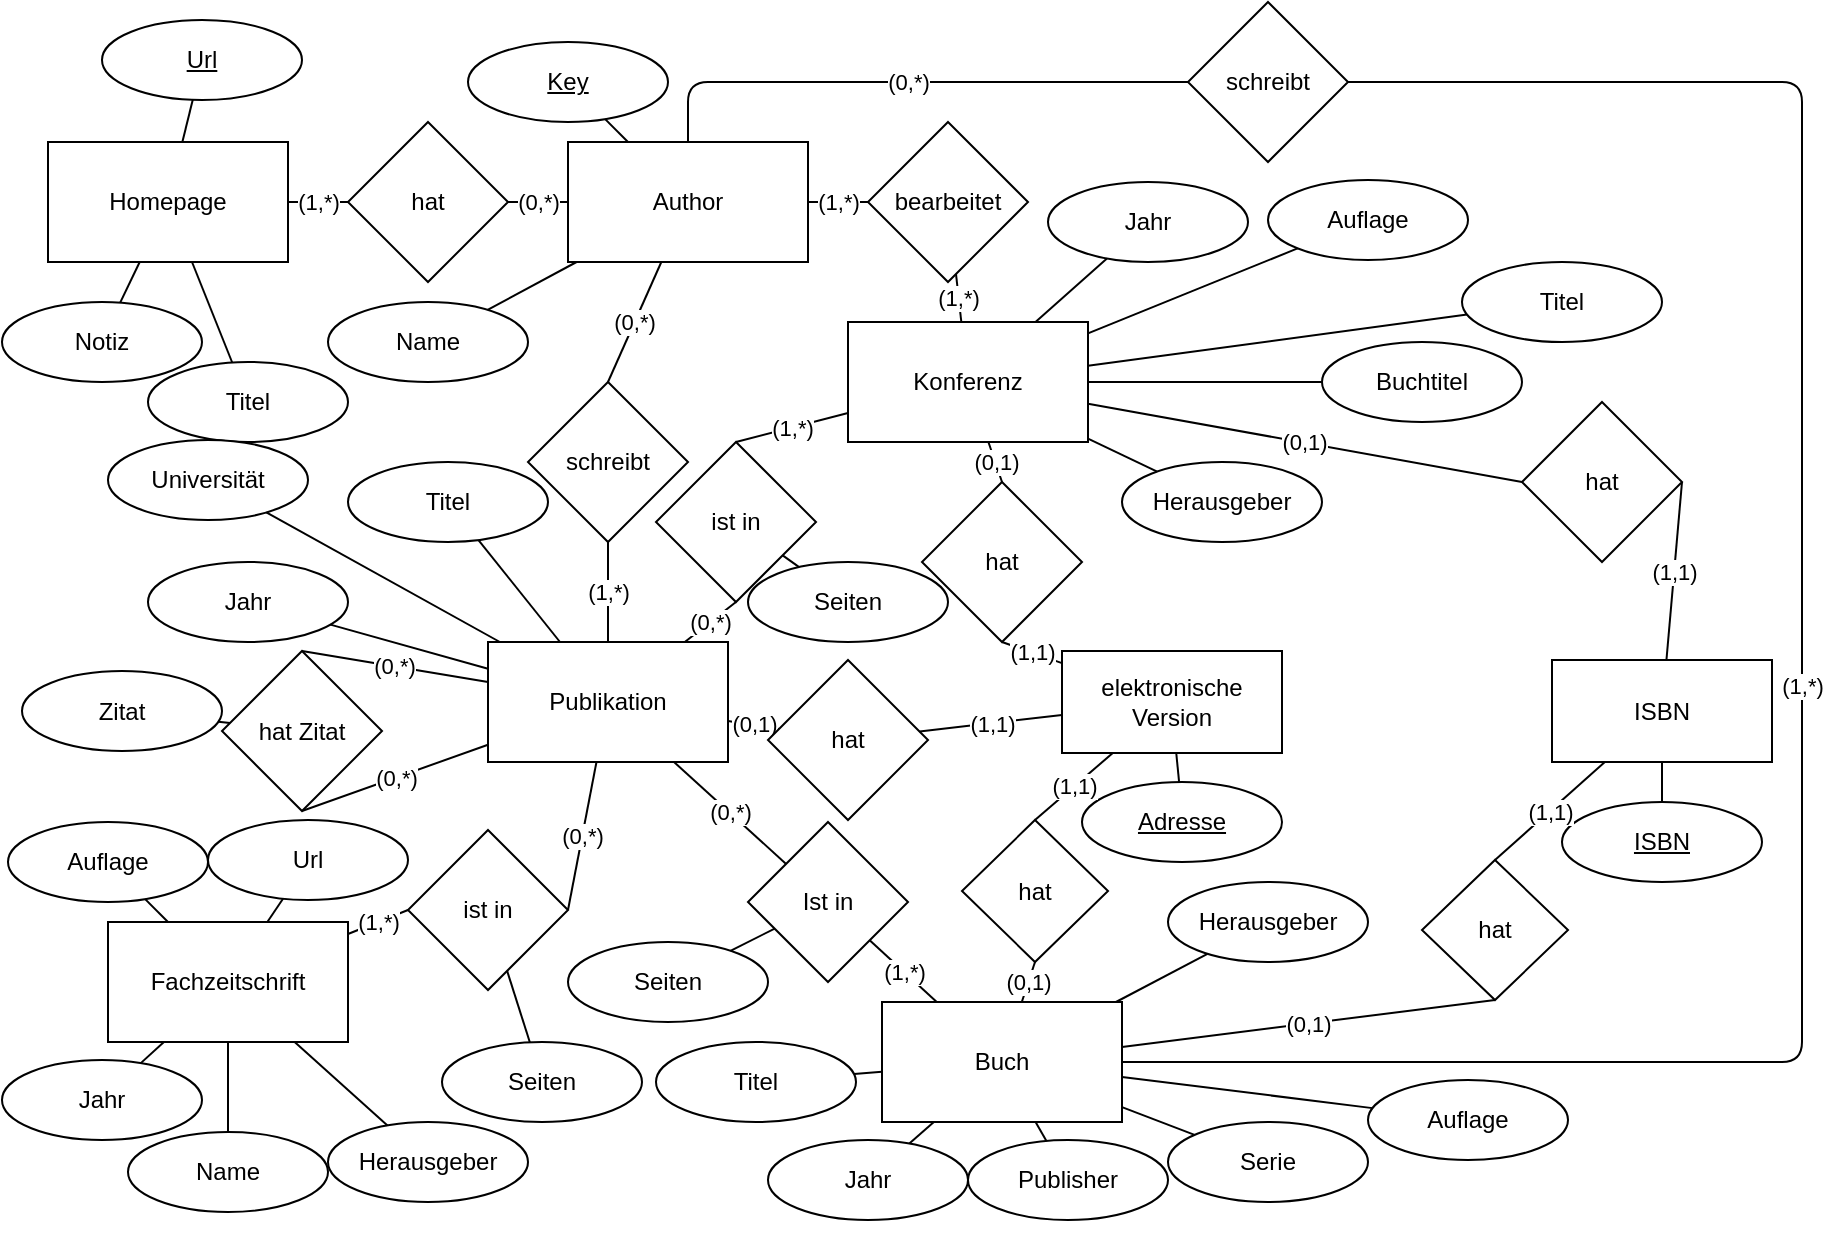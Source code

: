 <mxfile version="13.6.2" type="device"><diagram id="C5RBs43oDa-KdzZeNtuy" name="Page-1"><mxGraphModel dx="1851" dy="1968" grid="1" gridSize="10" guides="1" tooltips="1" connect="1" arrows="0" fold="1" page="1" pageScale="1" pageWidth="827" pageHeight="1169" math="0" shadow="0"><root><mxCell id="WIyWlLk6GJQsqaUBKTNV-0"/><mxCell id="WIyWlLk6GJQsqaUBKTNV-1" parent="WIyWlLk6GJQsqaUBKTNV-0"/><mxCell id="oEJQgW0mRoHbrsJGN1FC-0" value="Author" style="rounded=0;whiteSpace=wrap;html=1;" parent="WIyWlLk6GJQsqaUBKTNV-1" vertex="1"><mxGeometry x="-544" y="-1099" width="120" height="60" as="geometry"/></mxCell><mxCell id="oEJQgW0mRoHbrsJGN1FC-1" value="Publikation" style="rounded=0;whiteSpace=wrap;html=1;" parent="WIyWlLk6GJQsqaUBKTNV-1" vertex="1"><mxGeometry x="-584" y="-849" width="120" height="60" as="geometry"/></mxCell><mxCell id="oEJQgW0mRoHbrsJGN1FC-2" value="Fachzeitschrift" style="rounded=0;whiteSpace=wrap;html=1;" parent="WIyWlLk6GJQsqaUBKTNV-1" vertex="1"><mxGeometry x="-774" y="-709" width="120" height="60" as="geometry"/></mxCell><mxCell id="oEJQgW0mRoHbrsJGN1FC-3" value="schreibt" style="rhombus;whiteSpace=wrap;html=1;" parent="WIyWlLk6GJQsqaUBKTNV-1" vertex="1"><mxGeometry x="-564" y="-979" width="80" height="80" as="geometry"/></mxCell><mxCell id="oEJQgW0mRoHbrsJGN1FC-4" value="(0,*)" style="endArrow=none;html=1;entryX=1;entryY=0.5;entryDx=0;entryDy=0;" parent="WIyWlLk6GJQsqaUBKTNV-1" source="oEJQgW0mRoHbrsJGN1FC-1" target="7RF7-RUmmbfeRciBJdfx-2" edge="1"><mxGeometry width="50" height="50" relative="1" as="geometry"><mxPoint x="-464" y="-749" as="sourcePoint"/><mxPoint x="-404" y="-749" as="targetPoint"/><Array as="points"/></mxGeometry></mxCell><mxCell id="oEJQgW0mRoHbrsJGN1FC-6" value="(0,*)" style="endArrow=none;html=1;entryX=0.5;entryY=0;entryDx=0;entryDy=0;" parent="WIyWlLk6GJQsqaUBKTNV-1" source="oEJQgW0mRoHbrsJGN1FC-0" target="oEJQgW0mRoHbrsJGN1FC-3" edge="1"><mxGeometry width="50" height="50" relative="1" as="geometry"><mxPoint x="-324" y="-659" as="sourcePoint"/><mxPoint x="-274" y="-709" as="targetPoint"/></mxGeometry></mxCell><mxCell id="oEJQgW0mRoHbrsJGN1FC-7" value="(1,*)" style="endArrow=none;html=1;entryX=0.5;entryY=1;entryDx=0;entryDy=0;" parent="WIyWlLk6GJQsqaUBKTNV-1" source="oEJQgW0mRoHbrsJGN1FC-1" target="oEJQgW0mRoHbrsJGN1FC-3" edge="1"><mxGeometry width="50" height="50" relative="1" as="geometry"><mxPoint x="-454" y="-849" as="sourcePoint"/><mxPoint x="-404" y="-899" as="targetPoint"/></mxGeometry></mxCell><mxCell id="7RF7-RUmmbfeRciBJdfx-0" value="Konferenz" style="rounded=0;whiteSpace=wrap;html=1;" parent="WIyWlLk6GJQsqaUBKTNV-1" vertex="1"><mxGeometry x="-404" y="-1009" width="120" height="60" as="geometry"/></mxCell><mxCell id="7RF7-RUmmbfeRciBJdfx-1" value="(0,*)" style="endArrow=none;html=1;entryX=0.5;entryY=1;entryDx=0;entryDy=0;" parent="WIyWlLk6GJQsqaUBKTNV-1" source="oEJQgW0mRoHbrsJGN1FC-1" target="7RF7-RUmmbfeRciBJdfx-5" edge="1"><mxGeometry width="50" height="50" relative="1" as="geometry"><mxPoint x="-324" y="-659" as="sourcePoint"/><mxPoint x="-374" y="-839" as="targetPoint"/></mxGeometry></mxCell><mxCell id="7RF7-RUmmbfeRciBJdfx-2" value="ist in" style="rhombus;whiteSpace=wrap;html=1;" parent="WIyWlLk6GJQsqaUBKTNV-1" vertex="1"><mxGeometry x="-624" y="-755" width="80" height="80" as="geometry"/></mxCell><mxCell id="7RF7-RUmmbfeRciBJdfx-3" value="(1,*)" style="endArrow=none;html=1;exitX=0;exitY=0.5;exitDx=0;exitDy=0;" parent="WIyWlLk6GJQsqaUBKTNV-1" source="7RF7-RUmmbfeRciBJdfx-2" target="oEJQgW0mRoHbrsJGN1FC-2" edge="1"><mxGeometry width="50" height="50" relative="1" as="geometry"><mxPoint x="-324" y="-659" as="sourcePoint"/><mxPoint x="-274" y="-709" as="targetPoint"/></mxGeometry></mxCell><mxCell id="7RF7-RUmmbfeRciBJdfx-5" value="ist in" style="rhombus;whiteSpace=wrap;html=1;" parent="WIyWlLk6GJQsqaUBKTNV-1" vertex="1"><mxGeometry x="-500" y="-949" width="80" height="80" as="geometry"/></mxCell><mxCell id="7RF7-RUmmbfeRciBJdfx-6" value="(1,*)" style="endArrow=none;html=1;entryX=0.5;entryY=0;entryDx=0;entryDy=0;" parent="WIyWlLk6GJQsqaUBKTNV-1" source="7RF7-RUmmbfeRciBJdfx-0" target="7RF7-RUmmbfeRciBJdfx-5" edge="1"><mxGeometry width="50" height="50" relative="1" as="geometry"><mxPoint x="-324" y="-659" as="sourcePoint"/><mxPoint x="-274" y="-709" as="targetPoint"/></mxGeometry></mxCell><mxCell id="7RF7-RUmmbfeRciBJdfx-7" style="edgeStyle=none;shape=link;rounded=0;orthogonalLoop=1;jettySize=auto;html=1;exitX=1;exitY=0.5;exitDx=0;exitDy=0;" parent="WIyWlLk6GJQsqaUBKTNV-1" source="oEJQgW0mRoHbrsJGN1FC-1" target="oEJQgW0mRoHbrsJGN1FC-1" edge="1"><mxGeometry relative="1" as="geometry"/></mxCell><mxCell id="7RF7-RUmmbfeRciBJdfx-12" value="Auflage" style="ellipse;whiteSpace=wrap;html=1;align=center;" parent="WIyWlLk6GJQsqaUBKTNV-1" vertex="1"><mxGeometry x="-824" y="-759" width="100" height="40" as="geometry"/></mxCell><mxCell id="7RF7-RUmmbfeRciBJdfx-14" value="&lt;u&gt;Key&lt;/u&gt;" style="ellipse;whiteSpace=wrap;html=1;align=center;" parent="WIyWlLk6GJQsqaUBKTNV-1" vertex="1"><mxGeometry x="-594" y="-1149" width="100" height="40" as="geometry"/></mxCell><mxCell id="7RF7-RUmmbfeRciBJdfx-15" value="" style="endArrow=none;html=1;" parent="WIyWlLk6GJQsqaUBKTNV-1" source="7RF7-RUmmbfeRciBJdfx-14" target="oEJQgW0mRoHbrsJGN1FC-0" edge="1"><mxGeometry width="50" height="50" relative="1" as="geometry"><mxPoint x="-324" y="-659" as="sourcePoint"/><mxPoint x="-274" y="-709" as="targetPoint"/></mxGeometry></mxCell><mxCell id="7RF7-RUmmbfeRciBJdfx-17" value="" style="endArrow=none;html=1;" parent="WIyWlLk6GJQsqaUBKTNV-1" source="7RF7-RUmmbfeRciBJdfx-12" target="oEJQgW0mRoHbrsJGN1FC-2" edge="1"><mxGeometry width="50" height="50" relative="1" as="geometry"><mxPoint x="-324" y="-659" as="sourcePoint"/><mxPoint x="-274" y="-709" as="targetPoint"/></mxGeometry></mxCell><mxCell id="7RF7-RUmmbfeRciBJdfx-18" value="Name" style="ellipse;whiteSpace=wrap;html=1;align=center;" parent="WIyWlLk6GJQsqaUBKTNV-1" vertex="1"><mxGeometry x="-764" y="-604" width="100" height="40" as="geometry"/></mxCell><mxCell id="7RF7-RUmmbfeRciBJdfx-19" value="" style="endArrow=none;html=1;" parent="WIyWlLk6GJQsqaUBKTNV-1" source="7RF7-RUmmbfeRciBJdfx-18" target="oEJQgW0mRoHbrsJGN1FC-2" edge="1"><mxGeometry width="50" height="50" relative="1" as="geometry"><mxPoint x="-782.858" y="-508.684" as="sourcePoint"/><mxPoint x="-274" y="-709" as="targetPoint"/></mxGeometry></mxCell><mxCell id="7RF7-RUmmbfeRciBJdfx-20" value="Titel" style="ellipse;whiteSpace=wrap;html=1;align=center;" parent="WIyWlLk6GJQsqaUBKTNV-1" vertex="1"><mxGeometry x="-97" y="-1039" width="100" height="40" as="geometry"/></mxCell><mxCell id="7RF7-RUmmbfeRciBJdfx-21" value="" style="endArrow=none;html=1;" parent="WIyWlLk6GJQsqaUBKTNV-1" source="7RF7-RUmmbfeRciBJdfx-20" target="7RF7-RUmmbfeRciBJdfx-0" edge="1"><mxGeometry width="50" height="50" relative="1" as="geometry"><mxPoint x="-324" y="-659" as="sourcePoint"/><mxPoint x="-274" y="-709" as="targetPoint"/></mxGeometry></mxCell><mxCell id="7RF7-RUmmbfeRciBJdfx-22" value="Titel" style="ellipse;whiteSpace=wrap;html=1;align=center;" parent="WIyWlLk6GJQsqaUBKTNV-1" vertex="1"><mxGeometry x="-654" y="-939" width="100" height="40" as="geometry"/></mxCell><mxCell id="7RF7-RUmmbfeRciBJdfx-23" value="" style="endArrow=none;html=1;" parent="WIyWlLk6GJQsqaUBKTNV-1" source="7RF7-RUmmbfeRciBJdfx-22" target="oEJQgW0mRoHbrsJGN1FC-1" edge="1"><mxGeometry width="50" height="50" relative="1" as="geometry"><mxPoint x="-324" y="-659" as="sourcePoint"/><mxPoint x="-274" y="-709" as="targetPoint"/></mxGeometry></mxCell><mxCell id="7RF7-RUmmbfeRciBJdfx-24" value="Jahr" style="ellipse;whiteSpace=wrap;html=1;align=center;" parent="WIyWlLk6GJQsqaUBKTNV-1" vertex="1"><mxGeometry x="-827" y="-640" width="100" height="40" as="geometry"/></mxCell><mxCell id="7RF7-RUmmbfeRciBJdfx-25" value="" style="endArrow=none;html=1;" parent="WIyWlLk6GJQsqaUBKTNV-1" source="7RF7-RUmmbfeRciBJdfx-24" target="oEJQgW0mRoHbrsJGN1FC-2" edge="1"><mxGeometry width="50" height="50" relative="1" as="geometry"><mxPoint x="-274" y="-709" as="sourcePoint"/><mxPoint x="-314" y="-749" as="targetPoint"/></mxGeometry></mxCell><mxCell id="7RF7-RUmmbfeRciBJdfx-26" value="Jahr" style="ellipse;whiteSpace=wrap;html=1;align=center;" parent="WIyWlLk6GJQsqaUBKTNV-1" vertex="1"><mxGeometry x="-304" y="-1079" width="100" height="40" as="geometry"/></mxCell><mxCell id="7RF7-RUmmbfeRciBJdfx-27" value="Auflage" style="ellipse;whiteSpace=wrap;html=1;align=center;" parent="WIyWlLk6GJQsqaUBKTNV-1" vertex="1"><mxGeometry x="-194" y="-1080" width="100" height="40" as="geometry"/></mxCell><mxCell id="7RF7-RUmmbfeRciBJdfx-28" style="edgeStyle=none;rounded=0;orthogonalLoop=1;jettySize=auto;html=1;exitX=0.5;exitY=1;exitDx=0;exitDy=0;" parent="WIyWlLk6GJQsqaUBKTNV-1" source="7RF7-RUmmbfeRciBJdfx-26" target="7RF7-RUmmbfeRciBJdfx-26" edge="1"><mxGeometry relative="1" as="geometry"/></mxCell><mxCell id="7RF7-RUmmbfeRciBJdfx-31" value="" style="endArrow=none;html=1;" parent="WIyWlLk6GJQsqaUBKTNV-1" source="7RF7-RUmmbfeRciBJdfx-0" target="7RF7-RUmmbfeRciBJdfx-26" edge="1"><mxGeometry width="50" height="50" relative="1" as="geometry"><mxPoint x="-344" y="-759" as="sourcePoint"/><mxPoint x="-294" y="-809" as="targetPoint"/></mxGeometry></mxCell><mxCell id="7RF7-RUmmbfeRciBJdfx-32" value="" style="endArrow=none;html=1;" parent="WIyWlLk6GJQsqaUBKTNV-1" source="7RF7-RUmmbfeRciBJdfx-27" target="7RF7-RUmmbfeRciBJdfx-0" edge="1"><mxGeometry width="50" height="50" relative="1" as="geometry"><mxPoint x="-344" y="-759" as="sourcePoint"/><mxPoint x="-294" y="-809" as="targetPoint"/></mxGeometry></mxCell><mxCell id="7RF7-RUmmbfeRciBJdfx-33" value="Buchtitel" style="ellipse;whiteSpace=wrap;html=1;align=center;" parent="WIyWlLk6GJQsqaUBKTNV-1" vertex="1"><mxGeometry x="-167" y="-999" width="100" height="40" as="geometry"/></mxCell><mxCell id="7RF7-RUmmbfeRciBJdfx-34" value="" style="endArrow=none;html=1;" parent="WIyWlLk6GJQsqaUBKTNV-1" source="7RF7-RUmmbfeRciBJdfx-0" target="7RF7-RUmmbfeRciBJdfx-33" edge="1"><mxGeometry width="50" height="50" relative="1" as="geometry"><mxPoint x="-344" y="-759" as="sourcePoint"/><mxPoint x="-294" y="-809" as="targetPoint"/></mxGeometry></mxCell><mxCell id="7RF7-RUmmbfeRciBJdfx-40" value="bearbeitet" style="rhombus;whiteSpace=wrap;html=1;" parent="WIyWlLk6GJQsqaUBKTNV-1" vertex="1"><mxGeometry x="-394" y="-1109" width="80" height="80" as="geometry"/></mxCell><mxCell id="7RF7-RUmmbfeRciBJdfx-41" value="(1,*)" style="endArrow=none;html=1;" parent="WIyWlLk6GJQsqaUBKTNV-1" source="7RF7-RUmmbfeRciBJdfx-40" target="7RF7-RUmmbfeRciBJdfx-0" edge="1"><mxGeometry width="50" height="50" relative="1" as="geometry"><mxPoint x="-344" y="-759" as="sourcePoint"/><mxPoint x="-294" y="-809" as="targetPoint"/></mxGeometry></mxCell><mxCell id="7RF7-RUmmbfeRciBJdfx-42" value="(1,*)" style="endArrow=none;html=1;" parent="WIyWlLk6GJQsqaUBKTNV-1" source="oEJQgW0mRoHbrsJGN1FC-0" target="7RF7-RUmmbfeRciBJdfx-40" edge="1"><mxGeometry width="50" height="50" relative="1" as="geometry"><mxPoint x="-133" y="-1129" as="sourcePoint"/><mxPoint x="-294" y="-809" as="targetPoint"/></mxGeometry></mxCell><mxCell id="ahURYsATMnRJdRj4QuKI-2" value="(0,1)" style="endArrow=none;html=1;" parent="WIyWlLk6GJQsqaUBKTNV-1" source="p8CwVNUul-gLCD8hfV4i-16" target="oEJQgW0mRoHbrsJGN1FC-1" edge="1"><mxGeometry width="50" height="50" relative="1" as="geometry"><mxPoint x="-544" y="-689" as="sourcePoint"/><mxPoint x="-274" y="-709" as="targetPoint"/></mxGeometry></mxCell><mxCell id="p8CwVNUul-gLCD8hfV4i-0" value="Buch" style="rounded=0;whiteSpace=wrap;html=1;" parent="WIyWlLk6GJQsqaUBKTNV-1" vertex="1"><mxGeometry x="-387" y="-669" width="120" height="60" as="geometry"/></mxCell><mxCell id="p8CwVNUul-gLCD8hfV4i-1" value="Titel" style="ellipse;whiteSpace=wrap;html=1;align=center;" parent="WIyWlLk6GJQsqaUBKTNV-1" vertex="1"><mxGeometry x="-500" y="-649" width="100" height="40" as="geometry"/></mxCell><mxCell id="p8CwVNUul-gLCD8hfV4i-2" value="Jahr" style="ellipse;whiteSpace=wrap;html=1;align=center;" parent="WIyWlLk6GJQsqaUBKTNV-1" vertex="1"><mxGeometry x="-444" y="-600" width="100" height="40" as="geometry"/></mxCell><mxCell id="p8CwVNUul-gLCD8hfV4i-3" value="Publisher" style="ellipse;whiteSpace=wrap;html=1;align=center;" parent="WIyWlLk6GJQsqaUBKTNV-1" vertex="1"><mxGeometry x="-344" y="-600" width="100" height="40" as="geometry"/></mxCell><mxCell id="p8CwVNUul-gLCD8hfV4i-4" style="edgeStyle=orthogonalEdgeStyle;rounded=0;orthogonalLoop=1;jettySize=auto;html=1;exitX=0.5;exitY=1;exitDx=0;exitDy=0;" parent="WIyWlLk6GJQsqaUBKTNV-1" source="p8CwVNUul-gLCD8hfV4i-3" target="p8CwVNUul-gLCD8hfV4i-3" edge="1"><mxGeometry relative="1" as="geometry"/></mxCell><mxCell id="p8CwVNUul-gLCD8hfV4i-5" value="Url" style="ellipse;whiteSpace=wrap;html=1;align=center;" parent="WIyWlLk6GJQsqaUBKTNV-1" vertex="1"><mxGeometry x="-724" y="-760" width="100" height="40" as="geometry"/></mxCell><mxCell id="p8CwVNUul-gLCD8hfV4i-6" value="" style="endArrow=none;html=1;" parent="WIyWlLk6GJQsqaUBKTNV-1" source="p8CwVNUul-gLCD8hfV4i-5" target="oEJQgW0mRoHbrsJGN1FC-2" edge="1"><mxGeometry width="50" height="50" relative="1" as="geometry"><mxPoint x="-324" y="-659" as="sourcePoint"/><mxPoint x="-274" y="-709" as="targetPoint"/></mxGeometry></mxCell><mxCell id="p8CwVNUul-gLCD8hfV4i-7" value="" style="endArrow=none;html=1;" parent="WIyWlLk6GJQsqaUBKTNV-1" source="p8CwVNUul-gLCD8hfV4i-0" target="p8CwVNUul-gLCD8hfV4i-1" edge="1"><mxGeometry width="50" height="50" relative="1" as="geometry"><mxPoint x="-324" y="-659" as="sourcePoint"/><mxPoint x="-274" y="-709" as="targetPoint"/></mxGeometry></mxCell><mxCell id="p8CwVNUul-gLCD8hfV4i-8" value="" style="endArrow=none;html=1;" parent="WIyWlLk6GJQsqaUBKTNV-1" source="p8CwVNUul-gLCD8hfV4i-0" target="p8CwVNUul-gLCD8hfV4i-2" edge="1"><mxGeometry width="50" height="50" relative="1" as="geometry"><mxPoint x="-324" y="-659" as="sourcePoint"/><mxPoint x="-274" y="-709" as="targetPoint"/></mxGeometry></mxCell><mxCell id="p8CwVNUul-gLCD8hfV4i-9" value="" style="endArrow=none;html=1;" parent="WIyWlLk6GJQsqaUBKTNV-1" source="p8CwVNUul-gLCD8hfV4i-3" target="p8CwVNUul-gLCD8hfV4i-0" edge="1"><mxGeometry width="50" height="50" relative="1" as="geometry"><mxPoint x="-324" y="-659" as="sourcePoint"/><mxPoint x="-274" y="-709" as="targetPoint"/></mxGeometry></mxCell><mxCell id="p8CwVNUul-gLCD8hfV4i-10" value="Ist in" style="rhombus;whiteSpace=wrap;html=1;" parent="WIyWlLk6GJQsqaUBKTNV-1" vertex="1"><mxGeometry x="-454" y="-759" width="80" height="80" as="geometry"/></mxCell><mxCell id="p8CwVNUul-gLCD8hfV4i-11" value="(0,*)" style="endArrow=none;html=1;" parent="WIyWlLk6GJQsqaUBKTNV-1" source="p8CwVNUul-gLCD8hfV4i-10" target="oEJQgW0mRoHbrsJGN1FC-1" edge="1"><mxGeometry width="50" height="50" relative="1" as="geometry"><mxPoint x="-324" y="-659" as="sourcePoint"/><mxPoint x="-274" y="-709" as="targetPoint"/></mxGeometry></mxCell><mxCell id="p8CwVNUul-gLCD8hfV4i-12" value="(1,*)" style="endArrow=none;html=1;" parent="WIyWlLk6GJQsqaUBKTNV-1" source="p8CwVNUul-gLCD8hfV4i-10" target="p8CwVNUul-gLCD8hfV4i-0" edge="1"><mxGeometry width="50" height="50" relative="1" as="geometry"><mxPoint x="-324" y="-659" as="sourcePoint"/><mxPoint x="-274" y="-709" as="targetPoint"/></mxGeometry></mxCell><mxCell id="p8CwVNUul-gLCD8hfV4i-14" value="elektronische Version" style="rounded=0;whiteSpace=wrap;html=1;" parent="WIyWlLk6GJQsqaUBKTNV-1" vertex="1"><mxGeometry x="-297" y="-844.5" width="110" height="51" as="geometry"/></mxCell><mxCell id="p8CwVNUul-gLCD8hfV4i-16" value="hat" style="rhombus;whiteSpace=wrap;html=1;" parent="WIyWlLk6GJQsqaUBKTNV-1" vertex="1"><mxGeometry x="-444" y="-840" width="80" height="80" as="geometry"/></mxCell><mxCell id="p8CwVNUul-gLCD8hfV4i-17" value="(1,1)" style="endArrow=none;html=1;" parent="WIyWlLk6GJQsqaUBKTNV-1" source="p8CwVNUul-gLCD8hfV4i-16" target="p8CwVNUul-gLCD8hfV4i-14" edge="1"><mxGeometry width="50" height="50" relative="1" as="geometry"><mxPoint x="-324" y="-659" as="sourcePoint"/><mxPoint x="-274" y="-709" as="targetPoint"/></mxGeometry></mxCell><mxCell id="p8CwVNUul-gLCD8hfV4i-18" value="&lt;u&gt;Adresse&lt;/u&gt;" style="ellipse;whiteSpace=wrap;html=1;align=center;" parent="WIyWlLk6GJQsqaUBKTNV-1" vertex="1"><mxGeometry x="-287" y="-779" width="100" height="40" as="geometry"/></mxCell><mxCell id="p8CwVNUul-gLCD8hfV4i-19" value="" style="endArrow=none;html=1;" parent="WIyWlLk6GJQsqaUBKTNV-1" source="p8CwVNUul-gLCD8hfV4i-18" target="p8CwVNUul-gLCD8hfV4i-14" edge="1"><mxGeometry width="50" height="50" relative="1" as="geometry"><mxPoint x="-324" y="-659" as="sourcePoint"/><mxPoint x="-274" y="-709" as="targetPoint"/></mxGeometry></mxCell><mxCell id="p8CwVNUul-gLCD8hfV4i-22" style="edgeStyle=orthogonalEdgeStyle;rounded=0;orthogonalLoop=1;jettySize=auto;html=1;exitX=0.5;exitY=1;exitDx=0;exitDy=0;" parent="WIyWlLk6GJQsqaUBKTNV-1" source="7RF7-RUmmbfeRciBJdfx-18" target="7RF7-RUmmbfeRciBJdfx-18" edge="1"><mxGeometry relative="1" as="geometry"/></mxCell><mxCell id="p8CwVNUul-gLCD8hfV4i-23" value="Seiten" style="ellipse;whiteSpace=wrap;html=1;align=center;" parent="WIyWlLk6GJQsqaUBKTNV-1" vertex="1"><mxGeometry x="-607" y="-649" width="100" height="40" as="geometry"/></mxCell><mxCell id="p8CwVNUul-gLCD8hfV4i-24" value="" style="endArrow=none;html=1;" parent="WIyWlLk6GJQsqaUBKTNV-1" source="p8CwVNUul-gLCD8hfV4i-23" target="7RF7-RUmmbfeRciBJdfx-2" edge="1"><mxGeometry width="50" height="50" relative="1" as="geometry"><mxPoint x="-324" y="-659" as="sourcePoint"/><mxPoint x="-274" y="-709" as="targetPoint"/></mxGeometry></mxCell><mxCell id="p8CwVNUul-gLCD8hfV4i-25" value="Homepage" style="rounded=0;whiteSpace=wrap;html=1;" parent="WIyWlLk6GJQsqaUBKTNV-1" vertex="1"><mxGeometry x="-804" y="-1099" width="120" height="60" as="geometry"/></mxCell><mxCell id="p8CwVNUul-gLCD8hfV4i-26" value="hat" style="rhombus;whiteSpace=wrap;html=1;" parent="WIyWlLk6GJQsqaUBKTNV-1" vertex="1"><mxGeometry x="-654" y="-1109" width="80" height="80" as="geometry"/></mxCell><mxCell id="p8CwVNUul-gLCD8hfV4i-27" value="(0,*)" style="endArrow=none;html=1;" parent="WIyWlLk6GJQsqaUBKTNV-1" source="oEJQgW0mRoHbrsJGN1FC-0" target="p8CwVNUul-gLCD8hfV4i-26" edge="1"><mxGeometry width="50" height="50" relative="1" as="geometry"><mxPoint x="-324" y="-959" as="sourcePoint"/><mxPoint x="-274" y="-1009" as="targetPoint"/></mxGeometry></mxCell><mxCell id="p8CwVNUul-gLCD8hfV4i-28" value="(1,*)" style="endArrow=none;html=1;" parent="WIyWlLk6GJQsqaUBKTNV-1" source="p8CwVNUul-gLCD8hfV4i-26" target="p8CwVNUul-gLCD8hfV4i-25" edge="1"><mxGeometry width="50" height="50" relative="1" as="geometry"><mxPoint x="-324" y="-959" as="sourcePoint"/><mxPoint x="-274" y="-1009" as="targetPoint"/></mxGeometry></mxCell><mxCell id="p8CwVNUul-gLCD8hfV4i-29" value="Titel" style="ellipse;whiteSpace=wrap;html=1;align=center;" parent="WIyWlLk6GJQsqaUBKTNV-1" vertex="1"><mxGeometry x="-754" y="-989" width="100" height="40" as="geometry"/></mxCell><mxCell id="p8CwVNUul-gLCD8hfV4i-30" value="&lt;u&gt;Url&lt;/u&gt;" style="ellipse;whiteSpace=wrap;html=1;align=center;" parent="WIyWlLk6GJQsqaUBKTNV-1" vertex="1"><mxGeometry x="-777" y="-1160" width="100" height="40" as="geometry"/></mxCell><mxCell id="p8CwVNUul-gLCD8hfV4i-31" value="" style="endArrow=none;html=1;" parent="WIyWlLk6GJQsqaUBKTNV-1" source="p8CwVNUul-gLCD8hfV4i-29" target="p8CwVNUul-gLCD8hfV4i-25" edge="1"><mxGeometry width="50" height="50" relative="1" as="geometry"><mxPoint x="-504" y="-979" as="sourcePoint"/><mxPoint x="-454" y="-1029" as="targetPoint"/></mxGeometry></mxCell><mxCell id="p8CwVNUul-gLCD8hfV4i-32" value="" style="endArrow=none;html=1;" parent="WIyWlLk6GJQsqaUBKTNV-1" source="p8CwVNUul-gLCD8hfV4i-30" target="p8CwVNUul-gLCD8hfV4i-25" edge="1"><mxGeometry width="50" height="50" relative="1" as="geometry"><mxPoint x="-504" y="-979" as="sourcePoint"/><mxPoint x="-454" y="-1029" as="targetPoint"/></mxGeometry></mxCell><mxCell id="p8CwVNUul-gLCD8hfV4i-33" value="Notiz" style="ellipse;whiteSpace=wrap;html=1;align=center;" parent="WIyWlLk6GJQsqaUBKTNV-1" vertex="1"><mxGeometry x="-827" y="-1019" width="100" height="40" as="geometry"/></mxCell><mxCell id="p8CwVNUul-gLCD8hfV4i-34" value="" style="endArrow=none;html=1;" parent="WIyWlLk6GJQsqaUBKTNV-1" source="p8CwVNUul-gLCD8hfV4i-33" target="p8CwVNUul-gLCD8hfV4i-25" edge="1"><mxGeometry width="50" height="50" relative="1" as="geometry"><mxPoint x="-504" y="-979" as="sourcePoint"/><mxPoint x="-454" y="-1029" as="targetPoint"/></mxGeometry></mxCell><mxCell id="eSTzLzu6YbMAE7SeqbQx-0" value="hat Zitat" style="rhombus;whiteSpace=wrap;html=1;" parent="WIyWlLk6GJQsqaUBKTNV-1" vertex="1"><mxGeometry x="-717" y="-844.5" width="80" height="80" as="geometry"/></mxCell><mxCell id="eSTzLzu6YbMAE7SeqbQx-2" value="(0,*)" style="endArrow=none;html=1;exitX=0.5;exitY=0;exitDx=0;exitDy=0;" parent="WIyWlLk6GJQsqaUBKTNV-1" source="eSTzLzu6YbMAE7SeqbQx-0" target="oEJQgW0mRoHbrsJGN1FC-1" edge="1"><mxGeometry width="50" height="50" relative="1" as="geometry"><mxPoint x="-544" y="-659" as="sourcePoint"/><mxPoint x="-494" y="-709" as="targetPoint"/></mxGeometry></mxCell><mxCell id="eSTzLzu6YbMAE7SeqbQx-3" value="(0,*)" style="endArrow=none;html=1;exitX=0.5;exitY=1;exitDx=0;exitDy=0;" parent="WIyWlLk6GJQsqaUBKTNV-1" source="eSTzLzu6YbMAE7SeqbQx-0" target="oEJQgW0mRoHbrsJGN1FC-1" edge="1"><mxGeometry width="50" height="50" relative="1" as="geometry"><mxPoint x="-544" y="-659" as="sourcePoint"/><mxPoint x="-914" y="-809" as="targetPoint"/></mxGeometry></mxCell><mxCell id="mSDmefqdGhlTRP43JGs3-2" value="Seiten" style="ellipse;whiteSpace=wrap;html=1;align=center;" parent="WIyWlLk6GJQsqaUBKTNV-1" vertex="1"><mxGeometry x="-544" y="-699" width="100" height="40" as="geometry"/></mxCell><mxCell id="mSDmefqdGhlTRP43JGs3-3" value="" style="endArrow=none;html=1;" parent="WIyWlLk6GJQsqaUBKTNV-1" source="p8CwVNUul-gLCD8hfV4i-10" target="mSDmefqdGhlTRP43JGs3-2" edge="1"><mxGeometry width="50" height="50" relative="1" as="geometry"><mxPoint x="-294" y="-829" as="sourcePoint"/><mxPoint x="-244" y="-879" as="targetPoint"/></mxGeometry></mxCell><mxCell id="mSDmefqdGhlTRP43JGs3-6" value="Seiten" style="ellipse;whiteSpace=wrap;html=1;align=center;" parent="WIyWlLk6GJQsqaUBKTNV-1" vertex="1"><mxGeometry x="-454" y="-889" width="100" height="40" as="geometry"/></mxCell><mxCell id="mSDmefqdGhlTRP43JGs3-7" value="" style="endArrow=none;html=1;" parent="WIyWlLk6GJQsqaUBKTNV-1" source="7RF7-RUmmbfeRciBJdfx-5" target="mSDmefqdGhlTRP43JGs3-6" edge="1"><mxGeometry width="50" height="50" relative="1" as="geometry"><mxPoint x="-294" y="-589" as="sourcePoint"/><mxPoint x="-244" y="-639" as="targetPoint"/></mxGeometry></mxCell><mxCell id="mSDmefqdGhlTRP43JGs3-8" style="edgeStyle=orthogonalEdgeStyle;rounded=0;orthogonalLoop=1;jettySize=auto;html=1;exitX=0.5;exitY=1;exitDx=0;exitDy=0;" parent="WIyWlLk6GJQsqaUBKTNV-1" source="7RF7-RUmmbfeRciBJdfx-20" target="7RF7-RUmmbfeRciBJdfx-20" edge="1"><mxGeometry relative="1" as="geometry"/></mxCell><mxCell id="mSDmefqdGhlTRP43JGs3-9" value="hat" style="rhombus;whiteSpace=wrap;html=1;" parent="WIyWlLk6GJQsqaUBKTNV-1" vertex="1"><mxGeometry x="-347" y="-760" width="73" height="71" as="geometry"/></mxCell><mxCell id="mSDmefqdGhlTRP43JGs3-10" value="(1,1)" style="endArrow=none;html=1;exitX=0.5;exitY=0;exitDx=0;exitDy=0;" parent="WIyWlLk6GJQsqaUBKTNV-1" source="mSDmefqdGhlTRP43JGs3-9" target="p8CwVNUul-gLCD8hfV4i-14" edge="1"><mxGeometry width="50" height="50" relative="1" as="geometry"><mxPoint x="-296.105" y="-781.105" as="sourcePoint"/><mxPoint x="-214" y="-785.667" as="targetPoint"/></mxGeometry></mxCell><mxCell id="mSDmefqdGhlTRP43JGs3-11" value="(0,1)" style="endArrow=none;html=1;entryX=0.5;entryY=1;entryDx=0;entryDy=0;" parent="WIyWlLk6GJQsqaUBKTNV-1" source="p8CwVNUul-gLCD8hfV4i-0" target="mSDmefqdGhlTRP43JGs3-9" edge="1"><mxGeometry width="50" height="50" relative="1" as="geometry"><mxPoint x="-372" y="-777" as="sourcePoint"/><mxPoint x="-464" y="-772.158" as="targetPoint"/></mxGeometry></mxCell><mxCell id="mSDmefqdGhlTRP43JGs3-12" value="hat" style="rhombus;whiteSpace=wrap;html=1;" parent="WIyWlLk6GJQsqaUBKTNV-1" vertex="1"><mxGeometry x="-367" y="-929" width="80" height="80" as="geometry"/></mxCell><mxCell id="mSDmefqdGhlTRP43JGs3-13" value="(1,1)" style="endArrow=none;html=1;exitX=0.5;exitY=1;exitDx=0;exitDy=0;" parent="WIyWlLk6GJQsqaUBKTNV-1" source="mSDmefqdGhlTRP43JGs3-12" target="p8CwVNUul-gLCD8hfV4i-14" edge="1"><mxGeometry width="50" height="50" relative="1" as="geometry"><mxPoint x="-296.105" y="-781.105" as="sourcePoint"/><mxPoint x="-214" y="-785.667" as="targetPoint"/></mxGeometry></mxCell><mxCell id="mSDmefqdGhlTRP43JGs3-14" value="(0,1)" style="endArrow=none;html=1;exitX=0.5;exitY=0;exitDx=0;exitDy=0;" parent="WIyWlLk6GJQsqaUBKTNV-1" source="mSDmefqdGhlTRP43JGs3-12" target="7RF7-RUmmbfeRciBJdfx-0" edge="1"><mxGeometry width="50" height="50" relative="1" as="geometry"><mxPoint x="-284" y="-921.42" as="sourcePoint"/><mxPoint x="-376" y="-916.578" as="targetPoint"/></mxGeometry></mxCell><mxCell id="mSDmefqdGhlTRP43JGs3-15" value="schreibt" style="rhombus;whiteSpace=wrap;html=1;" parent="WIyWlLk6GJQsqaUBKTNV-1" vertex="1"><mxGeometry x="-234" y="-1169" width="80" height="80" as="geometry"/></mxCell><mxCell id="mSDmefqdGhlTRP43JGs3-16" value="(0,*)" style="endArrow=none;html=1;entryX=0;entryY=0.5;entryDx=0;entryDy=0;edgeStyle=orthogonalEdgeStyle;" parent="WIyWlLk6GJQsqaUBKTNV-1" source="oEJQgW0mRoHbrsJGN1FC-0" target="mSDmefqdGhlTRP43JGs3-15" edge="1"><mxGeometry width="50" height="50" relative="1" as="geometry"><mxPoint x="-487.333" y="-1029" as="sourcePoint"/><mxPoint x="-514" y="-969" as="targetPoint"/><Array as="points"><mxPoint x="-484" y="-1129"/></Array></mxGeometry></mxCell><mxCell id="mSDmefqdGhlTRP43JGs3-17" value="(1,*)" style="endArrow=none;html=1;entryX=1;entryY=0.5;entryDx=0;entryDy=0;edgeStyle=orthogonalEdgeStyle;" parent="WIyWlLk6GJQsqaUBKTNV-1" source="p8CwVNUul-gLCD8hfV4i-0" target="mSDmefqdGhlTRP43JGs3-15" edge="1"><mxGeometry width="50" height="50" relative="1" as="geometry"><mxPoint x="-111.5" y="-1124" as="sourcePoint"/><mxPoint x="-104" y="-1214" as="targetPoint"/><Array as="points"><mxPoint x="73" y="-639"/><mxPoint x="73" y="-1129"/></Array></mxGeometry></mxCell><mxCell id="mSDmefqdGhlTRP43JGs3-18" value="Name" style="ellipse;whiteSpace=wrap;html=1;align=center;" parent="WIyWlLk6GJQsqaUBKTNV-1" vertex="1"><mxGeometry x="-664" y="-1019" width="100" height="40" as="geometry"/></mxCell><mxCell id="mSDmefqdGhlTRP43JGs3-19" value="" style="endArrow=none;html=1;strokeColor=#000000;" parent="WIyWlLk6GJQsqaUBKTNV-1" source="oEJQgW0mRoHbrsJGN1FC-0" target="mSDmefqdGhlTRP43JGs3-18" edge="1"><mxGeometry width="50" height="50" relative="1" as="geometry"><mxPoint x="-527" y="-550" as="sourcePoint"/><mxPoint x="-477" y="-600" as="targetPoint"/></mxGeometry></mxCell><mxCell id="mSDmefqdGhlTRP43JGs3-20" value="Jahr" style="ellipse;whiteSpace=wrap;html=1;align=center;" parent="WIyWlLk6GJQsqaUBKTNV-1" vertex="1"><mxGeometry x="-754" y="-889" width="100" height="40" as="geometry"/></mxCell><mxCell id="mSDmefqdGhlTRP43JGs3-21" value="" style="endArrow=none;html=1;" parent="WIyWlLk6GJQsqaUBKTNV-1" source="mSDmefqdGhlTRP43JGs3-20" target="oEJQgW0mRoHbrsJGN1FC-1" edge="1"><mxGeometry width="50" height="50" relative="1" as="geometry"><mxPoint x="-287.75" y="-609" as="sourcePoint"/><mxPoint x="-323.482" y="-577.238" as="targetPoint"/></mxGeometry></mxCell><mxCell id="mSDmefqdGhlTRP43JGs3-22" value="ISBN" style="rounded=0;whiteSpace=wrap;html=1;" parent="WIyWlLk6GJQsqaUBKTNV-1" vertex="1"><mxGeometry x="-52" y="-840" width="110" height="51" as="geometry"/></mxCell><mxCell id="mSDmefqdGhlTRP43JGs3-23" value="&lt;u&gt;ISBN&lt;/u&gt;" style="ellipse;whiteSpace=wrap;html=1;align=center;" parent="WIyWlLk6GJQsqaUBKTNV-1" vertex="1"><mxGeometry x="-47" y="-769" width="100" height="40" as="geometry"/></mxCell><mxCell id="mSDmefqdGhlTRP43JGs3-24" value="" style="endArrow=none;html=1;strokeColor=#000000;" parent="WIyWlLk6GJQsqaUBKTNV-1" source="mSDmefqdGhlTRP43JGs3-22" target="mSDmefqdGhlTRP43JGs3-23" edge="1"><mxGeometry width="50" height="50" relative="1" as="geometry"><mxPoint x="-527" y="-550" as="sourcePoint"/><mxPoint x="-477" y="-600" as="targetPoint"/></mxGeometry></mxCell><mxCell id="mSDmefqdGhlTRP43JGs3-25" value="hat" style="rhombus;whiteSpace=wrap;html=1;" parent="WIyWlLk6GJQsqaUBKTNV-1" vertex="1"><mxGeometry x="-117" y="-740" width="73" height="70" as="geometry"/></mxCell><mxCell id="mSDmefqdGhlTRP43JGs3-26" value="(1,1)" style="endArrow=none;html=1;entryX=0.5;entryY=0;entryDx=0;entryDy=0;" parent="WIyWlLk6GJQsqaUBKTNV-1" source="mSDmefqdGhlTRP43JGs3-22" target="mSDmefqdGhlTRP43JGs3-25" edge="1"><mxGeometry width="50" height="50" relative="1" as="geometry"><mxPoint x="-264" y="-759" as="sourcePoint"/><mxPoint x="-224" y="-771" as="targetPoint"/></mxGeometry></mxCell><mxCell id="mSDmefqdGhlTRP43JGs3-27" value="(0,1)" style="endArrow=none;html=1;exitX=0.5;exitY=1;exitDx=0;exitDy=0;" parent="WIyWlLk6GJQsqaUBKTNV-1" source="mSDmefqdGhlTRP43JGs3-25" target="p8CwVNUul-gLCD8hfV4i-0" edge="1"><mxGeometry width="50" height="50" relative="1" as="geometry"><mxPoint x="-264" y="-889" as="sourcePoint"/><mxPoint x="-307.75" y="-939" as="targetPoint"/></mxGeometry></mxCell><mxCell id="mSDmefqdGhlTRP43JGs3-28" value="hat" style="rhombus;whiteSpace=wrap;html=1;" parent="WIyWlLk6GJQsqaUBKTNV-1" vertex="1"><mxGeometry x="-67" y="-969" width="80" height="80" as="geometry"/></mxCell><mxCell id="mSDmefqdGhlTRP43JGs3-29" value="(1,1)" style="endArrow=none;html=1;entryX=1;entryY=0.5;entryDx=0;entryDy=0;" parent="WIyWlLk6GJQsqaUBKTNV-1" source="mSDmefqdGhlTRP43JGs3-22" target="mSDmefqdGhlTRP43JGs3-28" edge="1"><mxGeometry width="50" height="50" relative="1" as="geometry"><mxPoint x="-57" y="-770.963" as="sourcePoint"/><mxPoint x="-104" y="-749" as="targetPoint"/></mxGeometry></mxCell><mxCell id="mSDmefqdGhlTRP43JGs3-30" value="(0,1)" style="endArrow=none;html=1;exitX=0;exitY=0.5;exitDx=0;exitDy=0;" parent="WIyWlLk6GJQsqaUBKTNV-1" source="mSDmefqdGhlTRP43JGs3-28" target="7RF7-RUmmbfeRciBJdfx-0" edge="1"><mxGeometry width="50" height="50" relative="1" as="geometry"><mxPoint x="-131.273" y="-696.273" as="sourcePoint"/><mxPoint x="-194" y="-667" as="targetPoint"/></mxGeometry></mxCell><mxCell id="mSDmefqdGhlTRP43JGs3-31" value="Zitat" style="ellipse;whiteSpace=wrap;html=1;align=center;" parent="WIyWlLk6GJQsqaUBKTNV-1" vertex="1"><mxGeometry x="-817" y="-834.5" width="100" height="40" as="geometry"/></mxCell><mxCell id="mSDmefqdGhlTRP43JGs3-32" value="" style="endArrow=none;html=1;strokeColor=#000000;" parent="WIyWlLk6GJQsqaUBKTNV-1" source="eSTzLzu6YbMAE7SeqbQx-0" target="mSDmefqdGhlTRP43JGs3-31" edge="1"><mxGeometry width="50" height="50" relative="1" as="geometry"><mxPoint x="-467" y="-550" as="sourcePoint"/><mxPoint x="-417" y="-600" as="targetPoint"/></mxGeometry></mxCell><mxCell id="mSDmefqdGhlTRP43JGs3-33" value="Serie" style="ellipse;whiteSpace=wrap;html=1;align=center;" parent="WIyWlLk6GJQsqaUBKTNV-1" vertex="1"><mxGeometry x="-244" y="-609" width="100" height="40" as="geometry"/></mxCell><mxCell id="mSDmefqdGhlTRP43JGs3-34" value="" style="endArrow=none;html=1;strokeColor=#000000;" parent="WIyWlLk6GJQsqaUBKTNV-1" source="mSDmefqdGhlTRP43JGs3-33" target="p8CwVNUul-gLCD8hfV4i-0" edge="1"><mxGeometry width="50" height="50" relative="1" as="geometry"><mxPoint x="-247" y="-370" as="sourcePoint"/><mxPoint x="-197" y="-420" as="targetPoint"/></mxGeometry></mxCell><mxCell id="UFrDFZCEJf5ltG3_nghO-0" value="Universität" style="ellipse;whiteSpace=wrap;html=1;align=center;" parent="WIyWlLk6GJQsqaUBKTNV-1" vertex="1"><mxGeometry x="-774" y="-950" width="100" height="40" as="geometry"/></mxCell><mxCell id="UFrDFZCEJf5ltG3_nghO-1" value="" style="endArrow=none;html=1;" parent="WIyWlLk6GJQsqaUBKTNV-1" source="UFrDFZCEJf5ltG3_nghO-0" target="oEJQgW0mRoHbrsJGN1FC-1" edge="1"><mxGeometry width="50" height="50" relative="1" as="geometry"><mxPoint x="-631.07" y="-855.092" as="sourcePoint"/><mxPoint x="-574" y="-832.529" as="targetPoint"/></mxGeometry></mxCell><mxCell id="UFrDFZCEJf5ltG3_nghO-2" value="Auflage" style="ellipse;whiteSpace=wrap;html=1;align=center;" parent="WIyWlLk6GJQsqaUBKTNV-1" vertex="1"><mxGeometry x="-144" y="-630" width="100" height="40" as="geometry"/></mxCell><mxCell id="UFrDFZCEJf5ltG3_nghO-3" value="" style="endArrow=none;html=1;strokeColor=#000000;" parent="WIyWlLk6GJQsqaUBKTNV-1" source="UFrDFZCEJf5ltG3_nghO-2" target="p8CwVNUul-gLCD8hfV4i-0" edge="1"><mxGeometry width="50" height="50" relative="1" as="geometry"><mxPoint x="-237.801" y="-605.56" as="sourcePoint"/><mxPoint x="-257" y="-611.5" as="targetPoint"/></mxGeometry></mxCell><mxCell id="UFrDFZCEJf5ltG3_nghO-4" value="Herausgeber" style="ellipse;whiteSpace=wrap;html=1;align=center;" parent="WIyWlLk6GJQsqaUBKTNV-1" vertex="1"><mxGeometry x="-244" y="-729" width="100" height="40" as="geometry"/></mxCell><mxCell id="UFrDFZCEJf5ltG3_nghO-5" value="Herausgeber" style="ellipse;whiteSpace=wrap;html=1;align=center;" parent="WIyWlLk6GJQsqaUBKTNV-1" vertex="1"><mxGeometry x="-267" y="-939" width="100" height="40" as="geometry"/></mxCell><mxCell id="UFrDFZCEJf5ltG3_nghO-6" value="Herausgeber" style="ellipse;whiteSpace=wrap;html=1;align=center;" parent="WIyWlLk6GJQsqaUBKTNV-1" vertex="1"><mxGeometry x="-664" y="-609" width="100" height="40" as="geometry"/></mxCell><mxCell id="UFrDFZCEJf5ltG3_nghO-7" value="" style="endArrow=none;html=1;" parent="WIyWlLk6GJQsqaUBKTNV-1" source="p8CwVNUul-gLCD8hfV4i-0" target="UFrDFZCEJf5ltG3_nghO-4" edge="1"><mxGeometry width="50" height="50" relative="1" as="geometry"><mxPoint x="-330" y="-740" as="sourcePoint"/><mxPoint x="-280" y="-790" as="targetPoint"/></mxGeometry></mxCell><mxCell id="UFrDFZCEJf5ltG3_nghO-8" value="" style="endArrow=none;html=1;" parent="WIyWlLk6GJQsqaUBKTNV-1" source="UFrDFZCEJf5ltG3_nghO-5" target="7RF7-RUmmbfeRciBJdfx-0" edge="1"><mxGeometry width="50" height="50" relative="1" as="geometry"><mxPoint x="-260" y="-659" as="sourcePoint"/><mxPoint x="-214.254" y="-683.077" as="targetPoint"/></mxGeometry></mxCell><mxCell id="UFrDFZCEJf5ltG3_nghO-9" value="" style="endArrow=none;html=1;" parent="WIyWlLk6GJQsqaUBKTNV-1" source="UFrDFZCEJf5ltG3_nghO-6" target="oEJQgW0mRoHbrsJGN1FC-2" edge="1"><mxGeometry width="50" height="50" relative="1" as="geometry"><mxPoint x="-239.7" y="-924.13" as="sourcePoint"/><mxPoint x="-274" y="-940.654" as="targetPoint"/></mxGeometry></mxCell></root></mxGraphModel></diagram></mxfile>